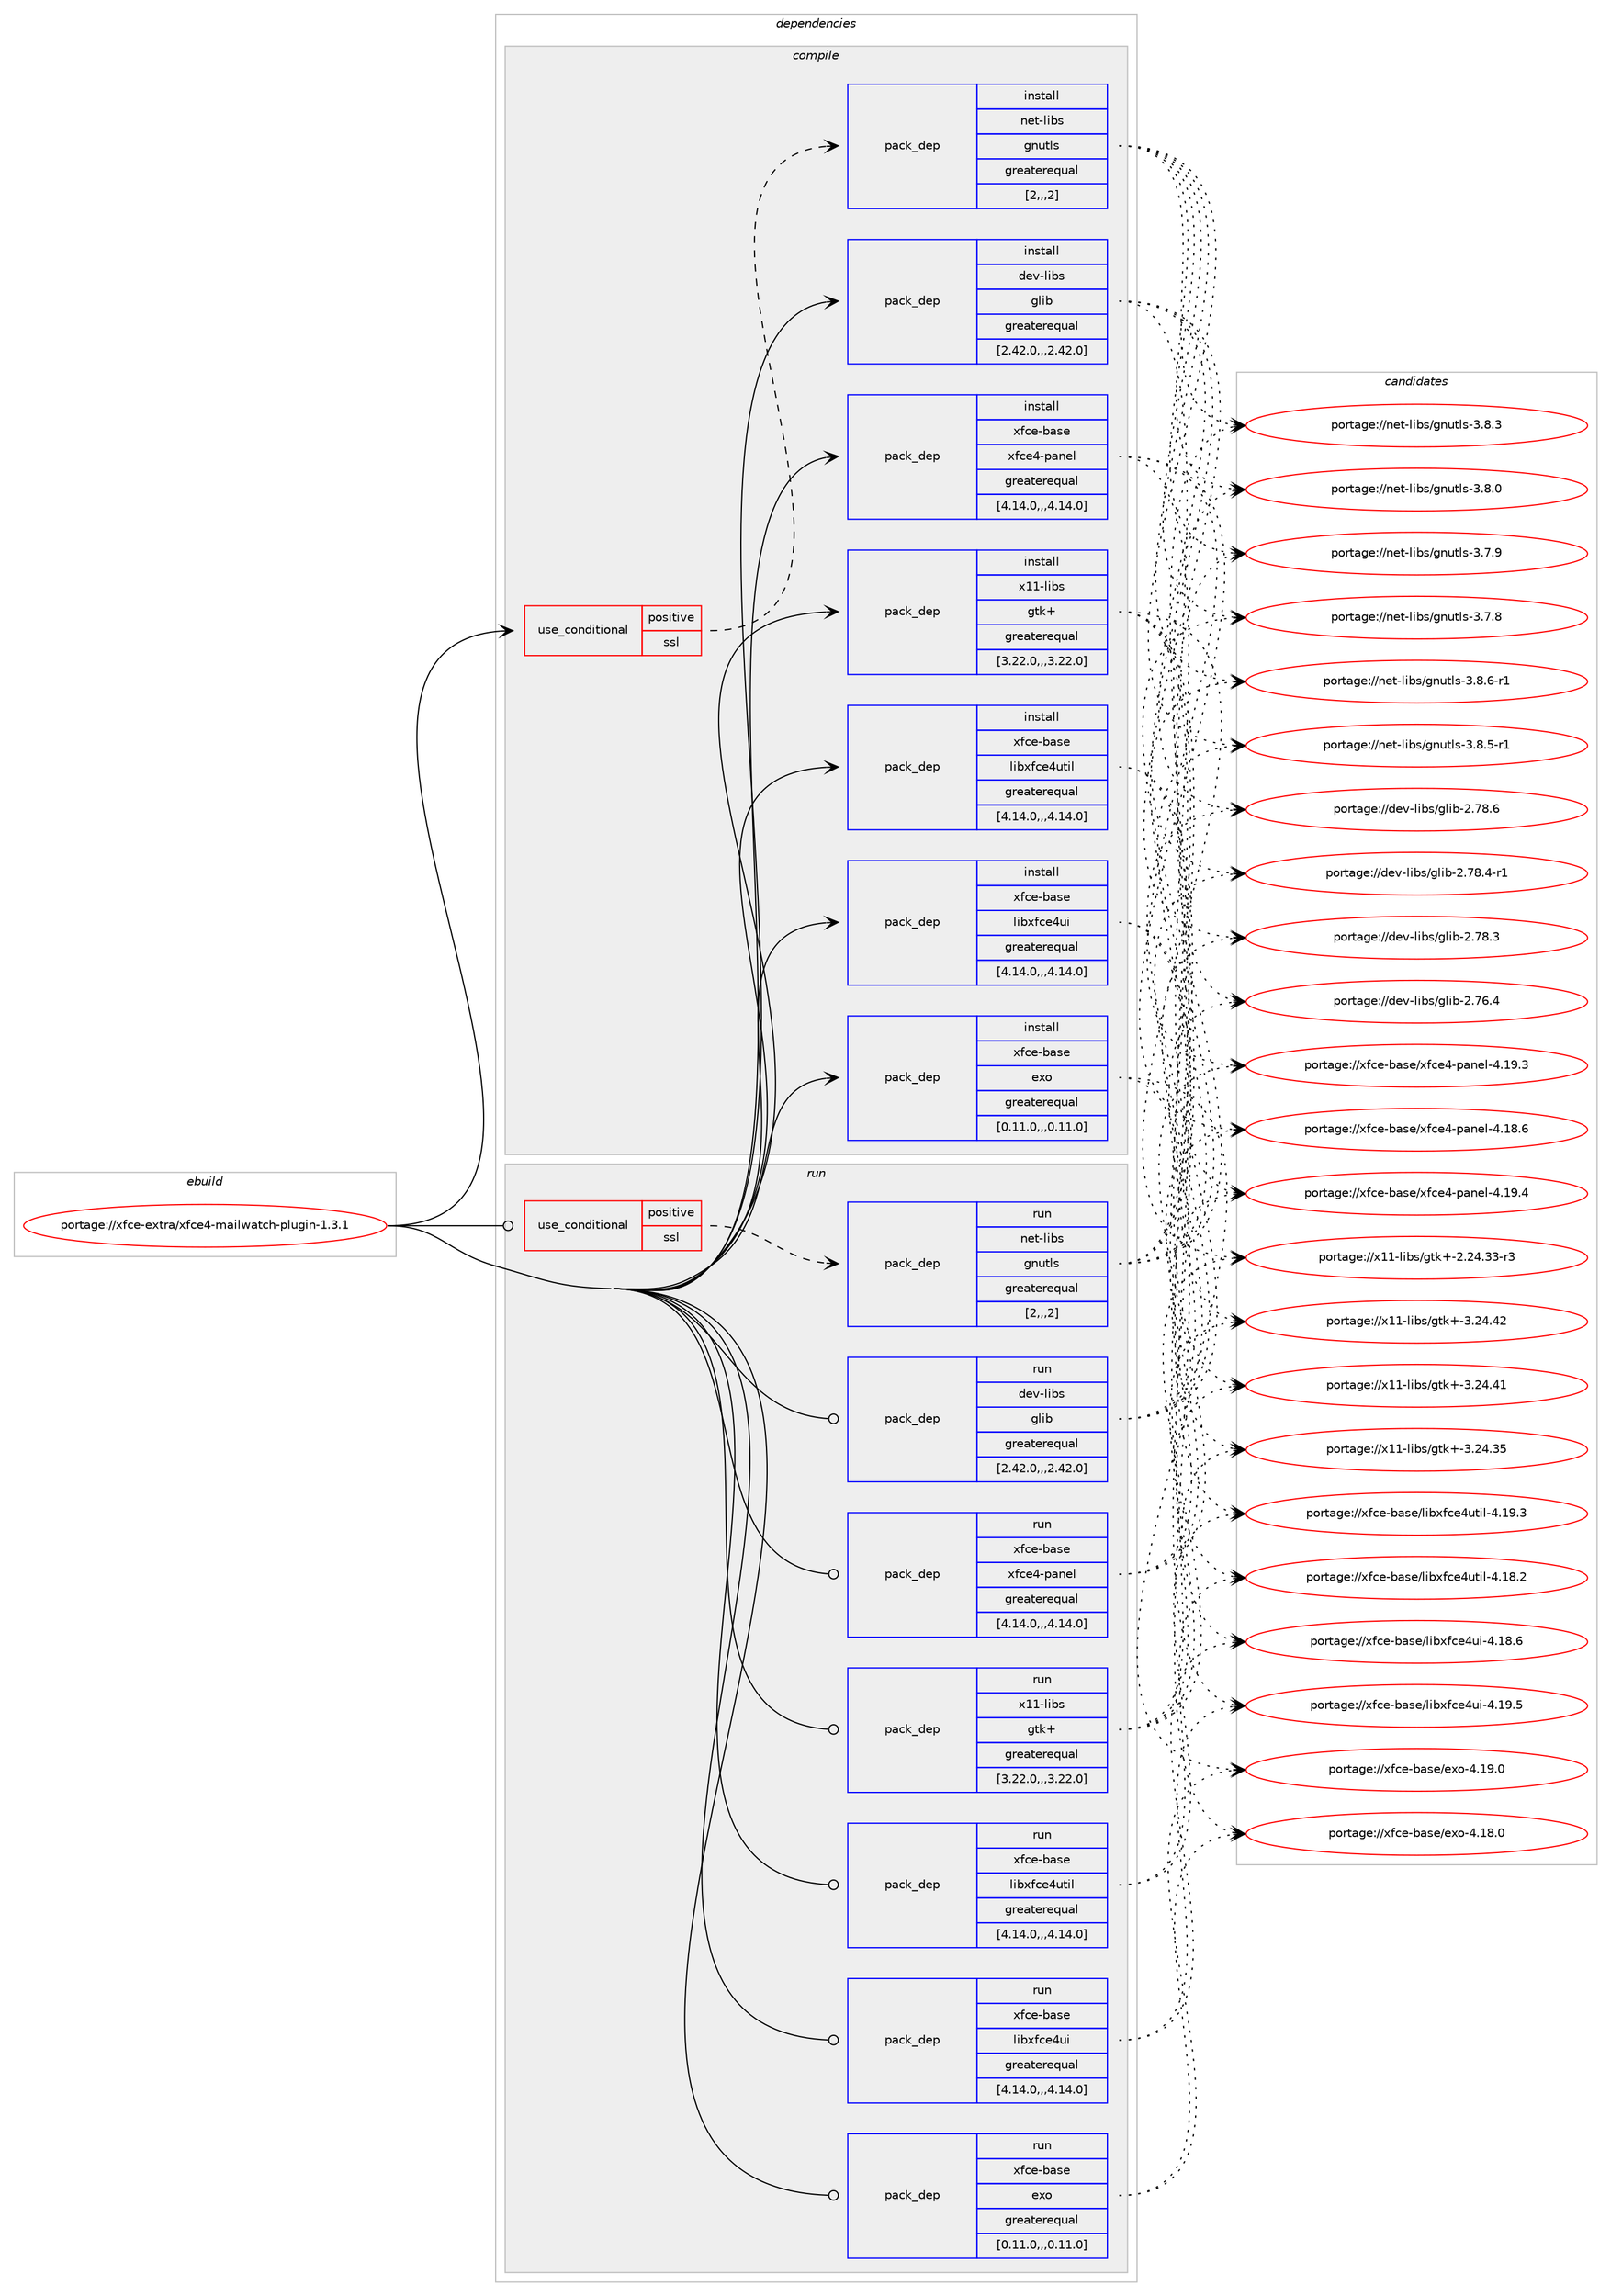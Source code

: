 digraph prolog {

# *************
# Graph options
# *************

newrank=true;
concentrate=true;
compound=true;
graph [rankdir=LR,fontname=Helvetica,fontsize=10,ranksep=1.5];#, ranksep=2.5, nodesep=0.2];
edge  [arrowhead=vee];
node  [fontname=Helvetica,fontsize=10];

# **********
# The ebuild
# **********

subgraph cluster_leftcol {
color=gray;
label=<<i>ebuild</i>>;
id [label="portage://xfce-extra/xfce4-mailwatch-plugin-1.3.1", color=red, width=4, href="../xfce-extra/xfce4-mailwatch-plugin-1.3.1.svg"];
}

# ****************
# The dependencies
# ****************

subgraph cluster_midcol {
color=gray;
label=<<i>dependencies</i>>;
subgraph cluster_compile {
fillcolor="#eeeeee";
style=filled;
label=<<i>compile</i>>;
subgraph cond124711 {
dependency474200 [label=<<TABLE BORDER="0" CELLBORDER="1" CELLSPACING="0" CELLPADDING="4"><TR><TD ROWSPAN="3" CELLPADDING="10">use_conditional</TD></TR><TR><TD>positive</TD></TR><TR><TD>ssl</TD></TR></TABLE>>, shape=none, color=red];
subgraph pack346036 {
dependency474201 [label=<<TABLE BORDER="0" CELLBORDER="1" CELLSPACING="0" CELLPADDING="4" WIDTH="220"><TR><TD ROWSPAN="6" CELLPADDING="30">pack_dep</TD></TR><TR><TD WIDTH="110">install</TD></TR><TR><TD>net-libs</TD></TR><TR><TD>gnutls</TD></TR><TR><TD>greaterequal</TD></TR><TR><TD>[2,,,2]</TD></TR></TABLE>>, shape=none, color=blue];
}
dependency474200:e -> dependency474201:w [weight=20,style="dashed",arrowhead="vee"];
}
id:e -> dependency474200:w [weight=20,style="solid",arrowhead="vee"];
subgraph pack346037 {
dependency474202 [label=<<TABLE BORDER="0" CELLBORDER="1" CELLSPACING="0" CELLPADDING="4" WIDTH="220"><TR><TD ROWSPAN="6" CELLPADDING="30">pack_dep</TD></TR><TR><TD WIDTH="110">install</TD></TR><TR><TD>dev-libs</TD></TR><TR><TD>glib</TD></TR><TR><TD>greaterequal</TD></TR><TR><TD>[2.42.0,,,2.42.0]</TD></TR></TABLE>>, shape=none, color=blue];
}
id:e -> dependency474202:w [weight=20,style="solid",arrowhead="vee"];
subgraph pack346038 {
dependency474203 [label=<<TABLE BORDER="0" CELLBORDER="1" CELLSPACING="0" CELLPADDING="4" WIDTH="220"><TR><TD ROWSPAN="6" CELLPADDING="30">pack_dep</TD></TR><TR><TD WIDTH="110">install</TD></TR><TR><TD>x11-libs</TD></TR><TR><TD>gtk+</TD></TR><TR><TD>greaterequal</TD></TR><TR><TD>[3.22.0,,,3.22.0]</TD></TR></TABLE>>, shape=none, color=blue];
}
id:e -> dependency474203:w [weight=20,style="solid",arrowhead="vee"];
subgraph pack346039 {
dependency474204 [label=<<TABLE BORDER="0" CELLBORDER="1" CELLSPACING="0" CELLPADDING="4" WIDTH="220"><TR><TD ROWSPAN="6" CELLPADDING="30">pack_dep</TD></TR><TR><TD WIDTH="110">install</TD></TR><TR><TD>xfce-base</TD></TR><TR><TD>exo</TD></TR><TR><TD>greaterequal</TD></TR><TR><TD>[0.11.0,,,0.11.0]</TD></TR></TABLE>>, shape=none, color=blue];
}
id:e -> dependency474204:w [weight=20,style="solid",arrowhead="vee"];
subgraph pack346040 {
dependency474205 [label=<<TABLE BORDER="0" CELLBORDER="1" CELLSPACING="0" CELLPADDING="4" WIDTH="220"><TR><TD ROWSPAN="6" CELLPADDING="30">pack_dep</TD></TR><TR><TD WIDTH="110">install</TD></TR><TR><TD>xfce-base</TD></TR><TR><TD>libxfce4ui</TD></TR><TR><TD>greaterequal</TD></TR><TR><TD>[4.14.0,,,4.14.0]</TD></TR></TABLE>>, shape=none, color=blue];
}
id:e -> dependency474205:w [weight=20,style="solid",arrowhead="vee"];
subgraph pack346041 {
dependency474206 [label=<<TABLE BORDER="0" CELLBORDER="1" CELLSPACING="0" CELLPADDING="4" WIDTH="220"><TR><TD ROWSPAN="6" CELLPADDING="30">pack_dep</TD></TR><TR><TD WIDTH="110">install</TD></TR><TR><TD>xfce-base</TD></TR><TR><TD>libxfce4util</TD></TR><TR><TD>greaterequal</TD></TR><TR><TD>[4.14.0,,,4.14.0]</TD></TR></TABLE>>, shape=none, color=blue];
}
id:e -> dependency474206:w [weight=20,style="solid",arrowhead="vee"];
subgraph pack346042 {
dependency474207 [label=<<TABLE BORDER="0" CELLBORDER="1" CELLSPACING="0" CELLPADDING="4" WIDTH="220"><TR><TD ROWSPAN="6" CELLPADDING="30">pack_dep</TD></TR><TR><TD WIDTH="110">install</TD></TR><TR><TD>xfce-base</TD></TR><TR><TD>xfce4-panel</TD></TR><TR><TD>greaterequal</TD></TR><TR><TD>[4.14.0,,,4.14.0]</TD></TR></TABLE>>, shape=none, color=blue];
}
id:e -> dependency474207:w [weight=20,style="solid",arrowhead="vee"];
}
subgraph cluster_compileandrun {
fillcolor="#eeeeee";
style=filled;
label=<<i>compile and run</i>>;
}
subgraph cluster_run {
fillcolor="#eeeeee";
style=filled;
label=<<i>run</i>>;
subgraph cond124712 {
dependency474208 [label=<<TABLE BORDER="0" CELLBORDER="1" CELLSPACING="0" CELLPADDING="4"><TR><TD ROWSPAN="3" CELLPADDING="10">use_conditional</TD></TR><TR><TD>positive</TD></TR><TR><TD>ssl</TD></TR></TABLE>>, shape=none, color=red];
subgraph pack346043 {
dependency474209 [label=<<TABLE BORDER="0" CELLBORDER="1" CELLSPACING="0" CELLPADDING="4" WIDTH="220"><TR><TD ROWSPAN="6" CELLPADDING="30">pack_dep</TD></TR><TR><TD WIDTH="110">run</TD></TR><TR><TD>net-libs</TD></TR><TR><TD>gnutls</TD></TR><TR><TD>greaterequal</TD></TR><TR><TD>[2,,,2]</TD></TR></TABLE>>, shape=none, color=blue];
}
dependency474208:e -> dependency474209:w [weight=20,style="dashed",arrowhead="vee"];
}
id:e -> dependency474208:w [weight=20,style="solid",arrowhead="odot"];
subgraph pack346044 {
dependency474210 [label=<<TABLE BORDER="0" CELLBORDER="1" CELLSPACING="0" CELLPADDING="4" WIDTH="220"><TR><TD ROWSPAN="6" CELLPADDING="30">pack_dep</TD></TR><TR><TD WIDTH="110">run</TD></TR><TR><TD>dev-libs</TD></TR><TR><TD>glib</TD></TR><TR><TD>greaterequal</TD></TR><TR><TD>[2.42.0,,,2.42.0]</TD></TR></TABLE>>, shape=none, color=blue];
}
id:e -> dependency474210:w [weight=20,style="solid",arrowhead="odot"];
subgraph pack346045 {
dependency474211 [label=<<TABLE BORDER="0" CELLBORDER="1" CELLSPACING="0" CELLPADDING="4" WIDTH="220"><TR><TD ROWSPAN="6" CELLPADDING="30">pack_dep</TD></TR><TR><TD WIDTH="110">run</TD></TR><TR><TD>x11-libs</TD></TR><TR><TD>gtk+</TD></TR><TR><TD>greaterequal</TD></TR><TR><TD>[3.22.0,,,3.22.0]</TD></TR></TABLE>>, shape=none, color=blue];
}
id:e -> dependency474211:w [weight=20,style="solid",arrowhead="odot"];
subgraph pack346046 {
dependency474212 [label=<<TABLE BORDER="0" CELLBORDER="1" CELLSPACING="0" CELLPADDING="4" WIDTH="220"><TR><TD ROWSPAN="6" CELLPADDING="30">pack_dep</TD></TR><TR><TD WIDTH="110">run</TD></TR><TR><TD>xfce-base</TD></TR><TR><TD>exo</TD></TR><TR><TD>greaterequal</TD></TR><TR><TD>[0.11.0,,,0.11.0]</TD></TR></TABLE>>, shape=none, color=blue];
}
id:e -> dependency474212:w [weight=20,style="solid",arrowhead="odot"];
subgraph pack346047 {
dependency474213 [label=<<TABLE BORDER="0" CELLBORDER="1" CELLSPACING="0" CELLPADDING="4" WIDTH="220"><TR><TD ROWSPAN="6" CELLPADDING="30">pack_dep</TD></TR><TR><TD WIDTH="110">run</TD></TR><TR><TD>xfce-base</TD></TR><TR><TD>libxfce4ui</TD></TR><TR><TD>greaterequal</TD></TR><TR><TD>[4.14.0,,,4.14.0]</TD></TR></TABLE>>, shape=none, color=blue];
}
id:e -> dependency474213:w [weight=20,style="solid",arrowhead="odot"];
subgraph pack346048 {
dependency474214 [label=<<TABLE BORDER="0" CELLBORDER="1" CELLSPACING="0" CELLPADDING="4" WIDTH="220"><TR><TD ROWSPAN="6" CELLPADDING="30">pack_dep</TD></TR><TR><TD WIDTH="110">run</TD></TR><TR><TD>xfce-base</TD></TR><TR><TD>libxfce4util</TD></TR><TR><TD>greaterequal</TD></TR><TR><TD>[4.14.0,,,4.14.0]</TD></TR></TABLE>>, shape=none, color=blue];
}
id:e -> dependency474214:w [weight=20,style="solid",arrowhead="odot"];
subgraph pack346049 {
dependency474215 [label=<<TABLE BORDER="0" CELLBORDER="1" CELLSPACING="0" CELLPADDING="4" WIDTH="220"><TR><TD ROWSPAN="6" CELLPADDING="30">pack_dep</TD></TR><TR><TD WIDTH="110">run</TD></TR><TR><TD>xfce-base</TD></TR><TR><TD>xfce4-panel</TD></TR><TR><TD>greaterequal</TD></TR><TR><TD>[4.14.0,,,4.14.0]</TD></TR></TABLE>>, shape=none, color=blue];
}
id:e -> dependency474215:w [weight=20,style="solid",arrowhead="odot"];
}
}

# **************
# The candidates
# **************

subgraph cluster_choices {
rank=same;
color=gray;
label=<<i>candidates</i>>;

subgraph choice346036 {
color=black;
nodesep=1;
choice1101011164510810598115471031101171161081154551465646544511449 [label="portage://net-libs/gnutls-3.8.6-r1", color=red, width=4,href="../net-libs/gnutls-3.8.6-r1.svg"];
choice1101011164510810598115471031101171161081154551465646534511449 [label="portage://net-libs/gnutls-3.8.5-r1", color=red, width=4,href="../net-libs/gnutls-3.8.5-r1.svg"];
choice110101116451081059811547103110117116108115455146564651 [label="portage://net-libs/gnutls-3.8.3", color=red, width=4,href="../net-libs/gnutls-3.8.3.svg"];
choice110101116451081059811547103110117116108115455146564648 [label="portage://net-libs/gnutls-3.8.0", color=red, width=4,href="../net-libs/gnutls-3.8.0.svg"];
choice110101116451081059811547103110117116108115455146554657 [label="portage://net-libs/gnutls-3.7.9", color=red, width=4,href="../net-libs/gnutls-3.7.9.svg"];
choice110101116451081059811547103110117116108115455146554656 [label="portage://net-libs/gnutls-3.7.8", color=red, width=4,href="../net-libs/gnutls-3.7.8.svg"];
dependency474201:e -> choice1101011164510810598115471031101171161081154551465646544511449:w [style=dotted,weight="100"];
dependency474201:e -> choice1101011164510810598115471031101171161081154551465646534511449:w [style=dotted,weight="100"];
dependency474201:e -> choice110101116451081059811547103110117116108115455146564651:w [style=dotted,weight="100"];
dependency474201:e -> choice110101116451081059811547103110117116108115455146564648:w [style=dotted,weight="100"];
dependency474201:e -> choice110101116451081059811547103110117116108115455146554657:w [style=dotted,weight="100"];
dependency474201:e -> choice110101116451081059811547103110117116108115455146554656:w [style=dotted,weight="100"];
}
subgraph choice346037 {
color=black;
nodesep=1;
choice1001011184510810598115471031081059845504655564654 [label="portage://dev-libs/glib-2.78.6", color=red, width=4,href="../dev-libs/glib-2.78.6.svg"];
choice10010111845108105981154710310810598455046555646524511449 [label="portage://dev-libs/glib-2.78.4-r1", color=red, width=4,href="../dev-libs/glib-2.78.4-r1.svg"];
choice1001011184510810598115471031081059845504655564651 [label="portage://dev-libs/glib-2.78.3", color=red, width=4,href="../dev-libs/glib-2.78.3.svg"];
choice1001011184510810598115471031081059845504655544652 [label="portage://dev-libs/glib-2.76.4", color=red, width=4,href="../dev-libs/glib-2.76.4.svg"];
dependency474202:e -> choice1001011184510810598115471031081059845504655564654:w [style=dotted,weight="100"];
dependency474202:e -> choice10010111845108105981154710310810598455046555646524511449:w [style=dotted,weight="100"];
dependency474202:e -> choice1001011184510810598115471031081059845504655564651:w [style=dotted,weight="100"];
dependency474202:e -> choice1001011184510810598115471031081059845504655544652:w [style=dotted,weight="100"];
}
subgraph choice346038 {
color=black;
nodesep=1;
choice1204949451081059811547103116107434551465052465250 [label="portage://x11-libs/gtk+-3.24.42", color=red, width=4,href="../x11-libs/gtk+-3.24.42.svg"];
choice1204949451081059811547103116107434551465052465249 [label="portage://x11-libs/gtk+-3.24.41", color=red, width=4,href="../x11-libs/gtk+-3.24.41.svg"];
choice1204949451081059811547103116107434551465052465153 [label="portage://x11-libs/gtk+-3.24.35", color=red, width=4,href="../x11-libs/gtk+-3.24.35.svg"];
choice12049494510810598115471031161074345504650524651514511451 [label="portage://x11-libs/gtk+-2.24.33-r3", color=red, width=4,href="../x11-libs/gtk+-2.24.33-r3.svg"];
dependency474203:e -> choice1204949451081059811547103116107434551465052465250:w [style=dotted,weight="100"];
dependency474203:e -> choice1204949451081059811547103116107434551465052465249:w [style=dotted,weight="100"];
dependency474203:e -> choice1204949451081059811547103116107434551465052465153:w [style=dotted,weight="100"];
dependency474203:e -> choice12049494510810598115471031161074345504650524651514511451:w [style=dotted,weight="100"];
}
subgraph choice346039 {
color=black;
nodesep=1;
choice120102991014598971151014710112011145524649574648 [label="portage://xfce-base/exo-4.19.0", color=red, width=4,href="../xfce-base/exo-4.19.0.svg"];
choice120102991014598971151014710112011145524649564648 [label="portage://xfce-base/exo-4.18.0", color=red, width=4,href="../xfce-base/exo-4.18.0.svg"];
dependency474204:e -> choice120102991014598971151014710112011145524649574648:w [style=dotted,weight="100"];
dependency474204:e -> choice120102991014598971151014710112011145524649564648:w [style=dotted,weight="100"];
}
subgraph choice346040 {
color=black;
nodesep=1;
choice120102991014598971151014710810598120102991015211710545524649574653 [label="portage://xfce-base/libxfce4ui-4.19.5", color=red, width=4,href="../xfce-base/libxfce4ui-4.19.5.svg"];
choice120102991014598971151014710810598120102991015211710545524649564654 [label="portage://xfce-base/libxfce4ui-4.18.6", color=red, width=4,href="../xfce-base/libxfce4ui-4.18.6.svg"];
dependency474205:e -> choice120102991014598971151014710810598120102991015211710545524649574653:w [style=dotted,weight="100"];
dependency474205:e -> choice120102991014598971151014710810598120102991015211710545524649564654:w [style=dotted,weight="100"];
}
subgraph choice346041 {
color=black;
nodesep=1;
choice120102991014598971151014710810598120102991015211711610510845524649574651 [label="portage://xfce-base/libxfce4util-4.19.3", color=red, width=4,href="../xfce-base/libxfce4util-4.19.3.svg"];
choice120102991014598971151014710810598120102991015211711610510845524649564650 [label="portage://xfce-base/libxfce4util-4.18.2", color=red, width=4,href="../xfce-base/libxfce4util-4.18.2.svg"];
dependency474206:e -> choice120102991014598971151014710810598120102991015211711610510845524649574651:w [style=dotted,weight="100"];
dependency474206:e -> choice120102991014598971151014710810598120102991015211711610510845524649564650:w [style=dotted,weight="100"];
}
subgraph choice346042 {
color=black;
nodesep=1;
choice12010299101459897115101471201029910152451129711010110845524649574652 [label="portage://xfce-base/xfce4-panel-4.19.4", color=red, width=4,href="../xfce-base/xfce4-panel-4.19.4.svg"];
choice12010299101459897115101471201029910152451129711010110845524649574651 [label="portage://xfce-base/xfce4-panel-4.19.3", color=red, width=4,href="../xfce-base/xfce4-panel-4.19.3.svg"];
choice12010299101459897115101471201029910152451129711010110845524649564654 [label="portage://xfce-base/xfce4-panel-4.18.6", color=red, width=4,href="../xfce-base/xfce4-panel-4.18.6.svg"];
dependency474207:e -> choice12010299101459897115101471201029910152451129711010110845524649574652:w [style=dotted,weight="100"];
dependency474207:e -> choice12010299101459897115101471201029910152451129711010110845524649574651:w [style=dotted,weight="100"];
dependency474207:e -> choice12010299101459897115101471201029910152451129711010110845524649564654:w [style=dotted,weight="100"];
}
subgraph choice346043 {
color=black;
nodesep=1;
choice1101011164510810598115471031101171161081154551465646544511449 [label="portage://net-libs/gnutls-3.8.6-r1", color=red, width=4,href="../net-libs/gnutls-3.8.6-r1.svg"];
choice1101011164510810598115471031101171161081154551465646534511449 [label="portage://net-libs/gnutls-3.8.5-r1", color=red, width=4,href="../net-libs/gnutls-3.8.5-r1.svg"];
choice110101116451081059811547103110117116108115455146564651 [label="portage://net-libs/gnutls-3.8.3", color=red, width=4,href="../net-libs/gnutls-3.8.3.svg"];
choice110101116451081059811547103110117116108115455146564648 [label="portage://net-libs/gnutls-3.8.0", color=red, width=4,href="../net-libs/gnutls-3.8.0.svg"];
choice110101116451081059811547103110117116108115455146554657 [label="portage://net-libs/gnutls-3.7.9", color=red, width=4,href="../net-libs/gnutls-3.7.9.svg"];
choice110101116451081059811547103110117116108115455146554656 [label="portage://net-libs/gnutls-3.7.8", color=red, width=4,href="../net-libs/gnutls-3.7.8.svg"];
dependency474209:e -> choice1101011164510810598115471031101171161081154551465646544511449:w [style=dotted,weight="100"];
dependency474209:e -> choice1101011164510810598115471031101171161081154551465646534511449:w [style=dotted,weight="100"];
dependency474209:e -> choice110101116451081059811547103110117116108115455146564651:w [style=dotted,weight="100"];
dependency474209:e -> choice110101116451081059811547103110117116108115455146564648:w [style=dotted,weight="100"];
dependency474209:e -> choice110101116451081059811547103110117116108115455146554657:w [style=dotted,weight="100"];
dependency474209:e -> choice110101116451081059811547103110117116108115455146554656:w [style=dotted,weight="100"];
}
subgraph choice346044 {
color=black;
nodesep=1;
choice1001011184510810598115471031081059845504655564654 [label="portage://dev-libs/glib-2.78.6", color=red, width=4,href="../dev-libs/glib-2.78.6.svg"];
choice10010111845108105981154710310810598455046555646524511449 [label="portage://dev-libs/glib-2.78.4-r1", color=red, width=4,href="../dev-libs/glib-2.78.4-r1.svg"];
choice1001011184510810598115471031081059845504655564651 [label="portage://dev-libs/glib-2.78.3", color=red, width=4,href="../dev-libs/glib-2.78.3.svg"];
choice1001011184510810598115471031081059845504655544652 [label="portage://dev-libs/glib-2.76.4", color=red, width=4,href="../dev-libs/glib-2.76.4.svg"];
dependency474210:e -> choice1001011184510810598115471031081059845504655564654:w [style=dotted,weight="100"];
dependency474210:e -> choice10010111845108105981154710310810598455046555646524511449:w [style=dotted,weight="100"];
dependency474210:e -> choice1001011184510810598115471031081059845504655564651:w [style=dotted,weight="100"];
dependency474210:e -> choice1001011184510810598115471031081059845504655544652:w [style=dotted,weight="100"];
}
subgraph choice346045 {
color=black;
nodesep=1;
choice1204949451081059811547103116107434551465052465250 [label="portage://x11-libs/gtk+-3.24.42", color=red, width=4,href="../x11-libs/gtk+-3.24.42.svg"];
choice1204949451081059811547103116107434551465052465249 [label="portage://x11-libs/gtk+-3.24.41", color=red, width=4,href="../x11-libs/gtk+-3.24.41.svg"];
choice1204949451081059811547103116107434551465052465153 [label="portage://x11-libs/gtk+-3.24.35", color=red, width=4,href="../x11-libs/gtk+-3.24.35.svg"];
choice12049494510810598115471031161074345504650524651514511451 [label="portage://x11-libs/gtk+-2.24.33-r3", color=red, width=4,href="../x11-libs/gtk+-2.24.33-r3.svg"];
dependency474211:e -> choice1204949451081059811547103116107434551465052465250:w [style=dotted,weight="100"];
dependency474211:e -> choice1204949451081059811547103116107434551465052465249:w [style=dotted,weight="100"];
dependency474211:e -> choice1204949451081059811547103116107434551465052465153:w [style=dotted,weight="100"];
dependency474211:e -> choice12049494510810598115471031161074345504650524651514511451:w [style=dotted,weight="100"];
}
subgraph choice346046 {
color=black;
nodesep=1;
choice120102991014598971151014710112011145524649574648 [label="portage://xfce-base/exo-4.19.0", color=red, width=4,href="../xfce-base/exo-4.19.0.svg"];
choice120102991014598971151014710112011145524649564648 [label="portage://xfce-base/exo-4.18.0", color=red, width=4,href="../xfce-base/exo-4.18.0.svg"];
dependency474212:e -> choice120102991014598971151014710112011145524649574648:w [style=dotted,weight="100"];
dependency474212:e -> choice120102991014598971151014710112011145524649564648:w [style=dotted,weight="100"];
}
subgraph choice346047 {
color=black;
nodesep=1;
choice120102991014598971151014710810598120102991015211710545524649574653 [label="portage://xfce-base/libxfce4ui-4.19.5", color=red, width=4,href="../xfce-base/libxfce4ui-4.19.5.svg"];
choice120102991014598971151014710810598120102991015211710545524649564654 [label="portage://xfce-base/libxfce4ui-4.18.6", color=red, width=4,href="../xfce-base/libxfce4ui-4.18.6.svg"];
dependency474213:e -> choice120102991014598971151014710810598120102991015211710545524649574653:w [style=dotted,weight="100"];
dependency474213:e -> choice120102991014598971151014710810598120102991015211710545524649564654:w [style=dotted,weight="100"];
}
subgraph choice346048 {
color=black;
nodesep=1;
choice120102991014598971151014710810598120102991015211711610510845524649574651 [label="portage://xfce-base/libxfce4util-4.19.3", color=red, width=4,href="../xfce-base/libxfce4util-4.19.3.svg"];
choice120102991014598971151014710810598120102991015211711610510845524649564650 [label="portage://xfce-base/libxfce4util-4.18.2", color=red, width=4,href="../xfce-base/libxfce4util-4.18.2.svg"];
dependency474214:e -> choice120102991014598971151014710810598120102991015211711610510845524649574651:w [style=dotted,weight="100"];
dependency474214:e -> choice120102991014598971151014710810598120102991015211711610510845524649564650:w [style=dotted,weight="100"];
}
subgraph choice346049 {
color=black;
nodesep=1;
choice12010299101459897115101471201029910152451129711010110845524649574652 [label="portage://xfce-base/xfce4-panel-4.19.4", color=red, width=4,href="../xfce-base/xfce4-panel-4.19.4.svg"];
choice12010299101459897115101471201029910152451129711010110845524649574651 [label="portage://xfce-base/xfce4-panel-4.19.3", color=red, width=4,href="../xfce-base/xfce4-panel-4.19.3.svg"];
choice12010299101459897115101471201029910152451129711010110845524649564654 [label="portage://xfce-base/xfce4-panel-4.18.6", color=red, width=4,href="../xfce-base/xfce4-panel-4.18.6.svg"];
dependency474215:e -> choice12010299101459897115101471201029910152451129711010110845524649574652:w [style=dotted,weight="100"];
dependency474215:e -> choice12010299101459897115101471201029910152451129711010110845524649574651:w [style=dotted,weight="100"];
dependency474215:e -> choice12010299101459897115101471201029910152451129711010110845524649564654:w [style=dotted,weight="100"];
}
}

}
